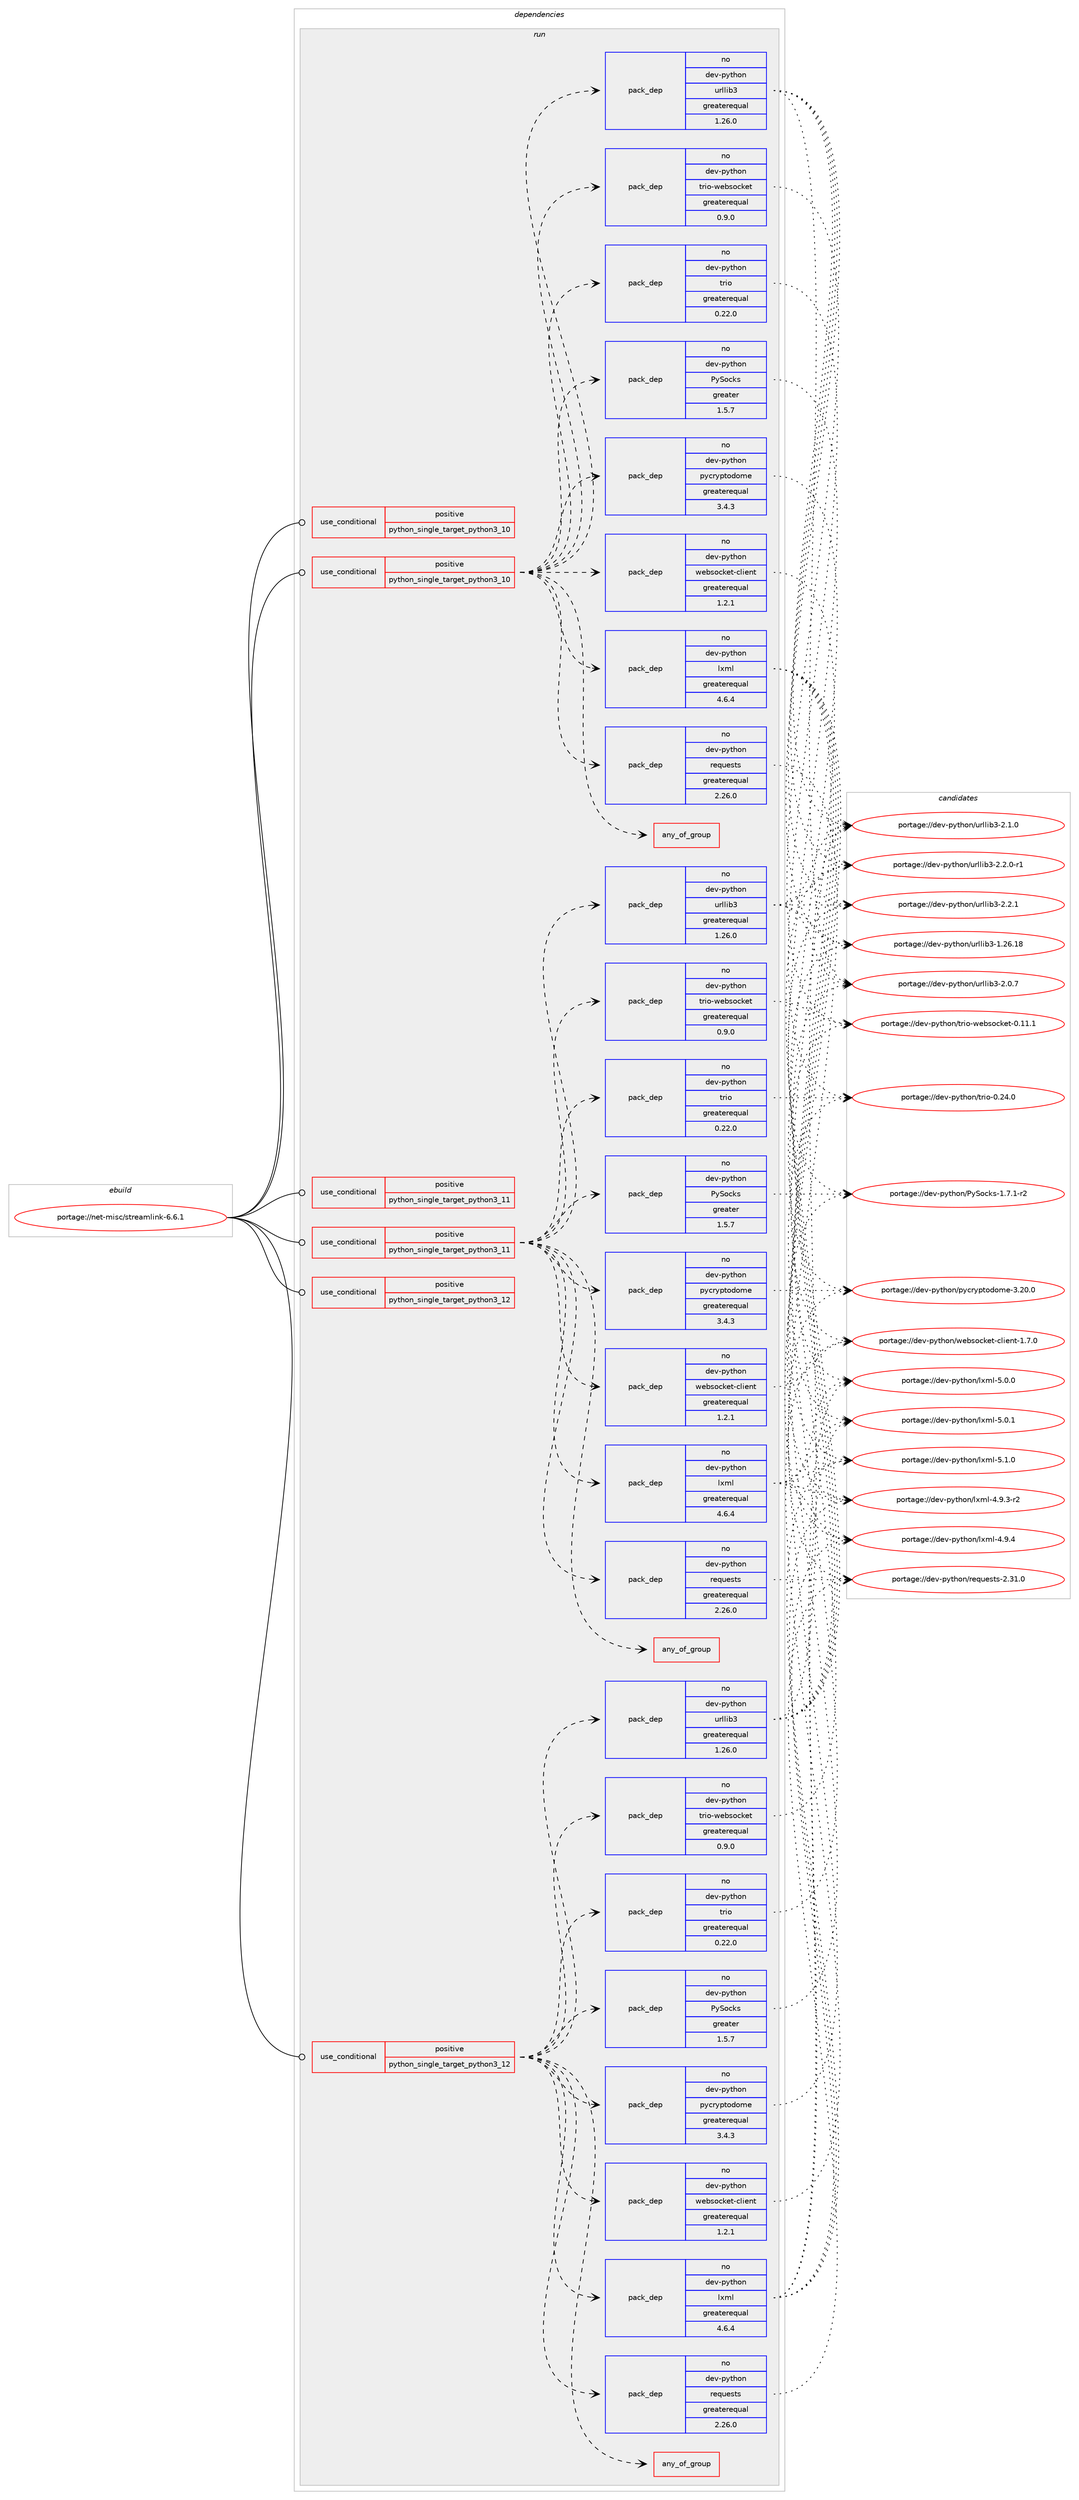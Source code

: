 digraph prolog {

# *************
# Graph options
# *************

newrank=true;
concentrate=true;
compound=true;
graph [rankdir=LR,fontname=Helvetica,fontsize=10,ranksep=1.5];#, ranksep=2.5, nodesep=0.2];
edge  [arrowhead=vee];
node  [fontname=Helvetica,fontsize=10];

# **********
# The ebuild
# **********

subgraph cluster_leftcol {
color=gray;
rank=same;
label=<<i>ebuild</i>>;
id [label="portage://net-misc/streamlink-6.6.1", color=red, width=4, href="../net-misc/streamlink-6.6.1.svg"];
}

# ****************
# The dependencies
# ****************

subgraph cluster_midcol {
color=gray;
label=<<i>dependencies</i>>;
subgraph cluster_compile {
fillcolor="#eeeeee";
style=filled;
label=<<i>compile</i>>;
}
subgraph cluster_compileandrun {
fillcolor="#eeeeee";
style=filled;
label=<<i>compile and run</i>>;
}
subgraph cluster_run {
fillcolor="#eeeeee";
style=filled;
label=<<i>run</i>>;
subgraph cond6068 {
dependency9087 [label=<<TABLE BORDER="0" CELLBORDER="1" CELLSPACING="0" CELLPADDING="4"><TR><TD ROWSPAN="3" CELLPADDING="10">use_conditional</TD></TR><TR><TD>positive</TD></TR><TR><TD>python_single_target_python3_10</TD></TR></TABLE>>, shape=none, color=red];
# *** BEGIN UNKNOWN DEPENDENCY TYPE (TODO) ***
# dependency9087 -> package_dependency(portage://net-misc/streamlink-6.6.1,run,no,dev-lang,python,none,[,,],[slot(3.10)],[use(enable(xml),positive),use(enable(threads),positive)])
# *** END UNKNOWN DEPENDENCY TYPE (TODO) ***

}
id:e -> dependency9087:w [weight=20,style="solid",arrowhead="odot"];
subgraph cond6069 {
dependency9088 [label=<<TABLE BORDER="0" CELLBORDER="1" CELLSPACING="0" CELLPADDING="4"><TR><TD ROWSPAN="3" CELLPADDING="10">use_conditional</TD></TR><TR><TD>positive</TD></TR><TR><TD>python_single_target_python3_10</TD></TR></TABLE>>, shape=none, color=red];
# *** BEGIN UNKNOWN DEPENDENCY TYPE (TODO) ***
# dependency9088 -> package_dependency(portage://net-misc/streamlink-6.6.1,run,no,dev-python,certifi,none,[,,],[],[use(enable(python_targets_python3_10),negative)])
# *** END UNKNOWN DEPENDENCY TYPE (TODO) ***

subgraph any85 {
dependency9089 [label=<<TABLE BORDER="0" CELLBORDER="1" CELLSPACING="0" CELLPADDING="4"><TR><TD CELLPADDING="10">any_of_group</TD></TR></TABLE>>, shape=none, color=red];# *** BEGIN UNKNOWN DEPENDENCY TYPE (TODO) ***
# dependency9089 -> package_dependency(portage://net-misc/streamlink-6.6.1,run,no,dev-python,chardet,none,[,,],[],[use(enable(python_targets_python3_10),negative)])
# *** END UNKNOWN DEPENDENCY TYPE (TODO) ***

# *** BEGIN UNKNOWN DEPENDENCY TYPE (TODO) ***
# dependency9089 -> package_dependency(portage://net-misc/streamlink-6.6.1,run,no,dev-python,charset-normalizer,none,[,,],[],[use(enable(python_targets_python3_10),negative)])
# *** END UNKNOWN DEPENDENCY TYPE (TODO) ***

}
dependency9088:e -> dependency9089:w [weight=20,style="dashed",arrowhead="vee"];
subgraph pack2935 {
dependency9090 [label=<<TABLE BORDER="0" CELLBORDER="1" CELLSPACING="0" CELLPADDING="4" WIDTH="220"><TR><TD ROWSPAN="6" CELLPADDING="30">pack_dep</TD></TR><TR><TD WIDTH="110">no</TD></TR><TR><TD>dev-python</TD></TR><TR><TD>requests</TD></TR><TR><TD>greaterequal</TD></TR><TR><TD>2.26.0</TD></TR></TABLE>>, shape=none, color=blue];
}
dependency9088:e -> dependency9090:w [weight=20,style="dashed",arrowhead="vee"];
# *** BEGIN UNKNOWN DEPENDENCY TYPE (TODO) ***
# dependency9088 -> package_dependency(portage://net-misc/streamlink-6.6.1,run,no,dev-python,isodate,none,[,,],[],[use(enable(python_targets_python3_10),negative)])
# *** END UNKNOWN DEPENDENCY TYPE (TODO) ***

subgraph pack2936 {
dependency9091 [label=<<TABLE BORDER="0" CELLBORDER="1" CELLSPACING="0" CELLPADDING="4" WIDTH="220"><TR><TD ROWSPAN="6" CELLPADDING="30">pack_dep</TD></TR><TR><TD WIDTH="110">no</TD></TR><TR><TD>dev-python</TD></TR><TR><TD>lxml</TD></TR><TR><TD>greaterequal</TD></TR><TR><TD>4.6.4</TD></TR></TABLE>>, shape=none, color=blue];
}
dependency9088:e -> dependency9091:w [weight=20,style="dashed",arrowhead="vee"];
subgraph pack2937 {
dependency9092 [label=<<TABLE BORDER="0" CELLBORDER="1" CELLSPACING="0" CELLPADDING="4" WIDTH="220"><TR><TD ROWSPAN="6" CELLPADDING="30">pack_dep</TD></TR><TR><TD WIDTH="110">no</TD></TR><TR><TD>dev-python</TD></TR><TR><TD>websocket-client</TD></TR><TR><TD>greaterequal</TD></TR><TR><TD>1.2.1</TD></TR></TABLE>>, shape=none, color=blue];
}
dependency9088:e -> dependency9092:w [weight=20,style="dashed",arrowhead="vee"];
# *** BEGIN UNKNOWN DEPENDENCY TYPE (TODO) ***
# dependency9088 -> package_dependency(portage://net-misc/streamlink-6.6.1,run,no,dev-python,pycountry,none,[,,],[],[use(enable(python_targets_python3_10),negative)])
# *** END UNKNOWN DEPENDENCY TYPE (TODO) ***

subgraph pack2938 {
dependency9093 [label=<<TABLE BORDER="0" CELLBORDER="1" CELLSPACING="0" CELLPADDING="4" WIDTH="220"><TR><TD ROWSPAN="6" CELLPADDING="30">pack_dep</TD></TR><TR><TD WIDTH="110">no</TD></TR><TR><TD>dev-python</TD></TR><TR><TD>pycryptodome</TD></TR><TR><TD>greaterequal</TD></TR><TR><TD>3.4.3</TD></TR></TABLE>>, shape=none, color=blue];
}
dependency9088:e -> dependency9093:w [weight=20,style="dashed",arrowhead="vee"];
subgraph pack2939 {
dependency9094 [label=<<TABLE BORDER="0" CELLBORDER="1" CELLSPACING="0" CELLPADDING="4" WIDTH="220"><TR><TD ROWSPAN="6" CELLPADDING="30">pack_dep</TD></TR><TR><TD WIDTH="110">no</TD></TR><TR><TD>dev-python</TD></TR><TR><TD>PySocks</TD></TR><TR><TD>greater</TD></TR><TR><TD>1.5.7</TD></TR></TABLE>>, shape=none, color=blue];
}
dependency9088:e -> dependency9094:w [weight=20,style="dashed",arrowhead="vee"];
subgraph pack2940 {
dependency9095 [label=<<TABLE BORDER="0" CELLBORDER="1" CELLSPACING="0" CELLPADDING="4" WIDTH="220"><TR><TD ROWSPAN="6" CELLPADDING="30">pack_dep</TD></TR><TR><TD WIDTH="110">no</TD></TR><TR><TD>dev-python</TD></TR><TR><TD>trio</TD></TR><TR><TD>greaterequal</TD></TR><TR><TD>0.22.0</TD></TR></TABLE>>, shape=none, color=blue];
}
dependency9088:e -> dependency9095:w [weight=20,style="dashed",arrowhead="vee"];
subgraph pack2941 {
dependency9096 [label=<<TABLE BORDER="0" CELLBORDER="1" CELLSPACING="0" CELLPADDING="4" WIDTH="220"><TR><TD ROWSPAN="6" CELLPADDING="30">pack_dep</TD></TR><TR><TD WIDTH="110">no</TD></TR><TR><TD>dev-python</TD></TR><TR><TD>trio-websocket</TD></TR><TR><TD>greaterequal</TD></TR><TR><TD>0.9.0</TD></TR></TABLE>>, shape=none, color=blue];
}
dependency9088:e -> dependency9096:w [weight=20,style="dashed",arrowhead="vee"];
subgraph pack2942 {
dependency9097 [label=<<TABLE BORDER="0" CELLBORDER="1" CELLSPACING="0" CELLPADDING="4" WIDTH="220"><TR><TD ROWSPAN="6" CELLPADDING="30">pack_dep</TD></TR><TR><TD WIDTH="110">no</TD></TR><TR><TD>dev-python</TD></TR><TR><TD>urllib3</TD></TR><TR><TD>greaterequal</TD></TR><TR><TD>1.26.0</TD></TR></TABLE>>, shape=none, color=blue];
}
dependency9088:e -> dependency9097:w [weight=20,style="dashed",arrowhead="vee"];
}
id:e -> dependency9088:w [weight=20,style="solid",arrowhead="odot"];
subgraph cond6070 {
dependency9098 [label=<<TABLE BORDER="0" CELLBORDER="1" CELLSPACING="0" CELLPADDING="4"><TR><TD ROWSPAN="3" CELLPADDING="10">use_conditional</TD></TR><TR><TD>positive</TD></TR><TR><TD>python_single_target_python3_11</TD></TR></TABLE>>, shape=none, color=red];
# *** BEGIN UNKNOWN DEPENDENCY TYPE (TODO) ***
# dependency9098 -> package_dependency(portage://net-misc/streamlink-6.6.1,run,no,dev-lang,python,none,[,,],[slot(3.11)],[use(enable(xml),positive),use(enable(threads),positive)])
# *** END UNKNOWN DEPENDENCY TYPE (TODO) ***

}
id:e -> dependency9098:w [weight=20,style="solid",arrowhead="odot"];
subgraph cond6071 {
dependency9099 [label=<<TABLE BORDER="0" CELLBORDER="1" CELLSPACING="0" CELLPADDING="4"><TR><TD ROWSPAN="3" CELLPADDING="10">use_conditional</TD></TR><TR><TD>positive</TD></TR><TR><TD>python_single_target_python3_11</TD></TR></TABLE>>, shape=none, color=red];
# *** BEGIN UNKNOWN DEPENDENCY TYPE (TODO) ***
# dependency9099 -> package_dependency(portage://net-misc/streamlink-6.6.1,run,no,dev-python,certifi,none,[,,],[],[use(enable(python_targets_python3_11),negative)])
# *** END UNKNOWN DEPENDENCY TYPE (TODO) ***

subgraph any86 {
dependency9100 [label=<<TABLE BORDER="0" CELLBORDER="1" CELLSPACING="0" CELLPADDING="4"><TR><TD CELLPADDING="10">any_of_group</TD></TR></TABLE>>, shape=none, color=red];# *** BEGIN UNKNOWN DEPENDENCY TYPE (TODO) ***
# dependency9100 -> package_dependency(portage://net-misc/streamlink-6.6.1,run,no,dev-python,chardet,none,[,,],[],[use(enable(python_targets_python3_11),negative)])
# *** END UNKNOWN DEPENDENCY TYPE (TODO) ***

# *** BEGIN UNKNOWN DEPENDENCY TYPE (TODO) ***
# dependency9100 -> package_dependency(portage://net-misc/streamlink-6.6.1,run,no,dev-python,charset-normalizer,none,[,,],[],[use(enable(python_targets_python3_11),negative)])
# *** END UNKNOWN DEPENDENCY TYPE (TODO) ***

}
dependency9099:e -> dependency9100:w [weight=20,style="dashed",arrowhead="vee"];
subgraph pack2943 {
dependency9101 [label=<<TABLE BORDER="0" CELLBORDER="1" CELLSPACING="0" CELLPADDING="4" WIDTH="220"><TR><TD ROWSPAN="6" CELLPADDING="30">pack_dep</TD></TR><TR><TD WIDTH="110">no</TD></TR><TR><TD>dev-python</TD></TR><TR><TD>requests</TD></TR><TR><TD>greaterequal</TD></TR><TR><TD>2.26.0</TD></TR></TABLE>>, shape=none, color=blue];
}
dependency9099:e -> dependency9101:w [weight=20,style="dashed",arrowhead="vee"];
# *** BEGIN UNKNOWN DEPENDENCY TYPE (TODO) ***
# dependency9099 -> package_dependency(portage://net-misc/streamlink-6.6.1,run,no,dev-python,isodate,none,[,,],[],[use(enable(python_targets_python3_11),negative)])
# *** END UNKNOWN DEPENDENCY TYPE (TODO) ***

subgraph pack2944 {
dependency9102 [label=<<TABLE BORDER="0" CELLBORDER="1" CELLSPACING="0" CELLPADDING="4" WIDTH="220"><TR><TD ROWSPAN="6" CELLPADDING="30">pack_dep</TD></TR><TR><TD WIDTH="110">no</TD></TR><TR><TD>dev-python</TD></TR><TR><TD>lxml</TD></TR><TR><TD>greaterequal</TD></TR><TR><TD>4.6.4</TD></TR></TABLE>>, shape=none, color=blue];
}
dependency9099:e -> dependency9102:w [weight=20,style="dashed",arrowhead="vee"];
subgraph pack2945 {
dependency9103 [label=<<TABLE BORDER="0" CELLBORDER="1" CELLSPACING="0" CELLPADDING="4" WIDTH="220"><TR><TD ROWSPAN="6" CELLPADDING="30">pack_dep</TD></TR><TR><TD WIDTH="110">no</TD></TR><TR><TD>dev-python</TD></TR><TR><TD>websocket-client</TD></TR><TR><TD>greaterequal</TD></TR><TR><TD>1.2.1</TD></TR></TABLE>>, shape=none, color=blue];
}
dependency9099:e -> dependency9103:w [weight=20,style="dashed",arrowhead="vee"];
# *** BEGIN UNKNOWN DEPENDENCY TYPE (TODO) ***
# dependency9099 -> package_dependency(portage://net-misc/streamlink-6.6.1,run,no,dev-python,pycountry,none,[,,],[],[use(enable(python_targets_python3_11),negative)])
# *** END UNKNOWN DEPENDENCY TYPE (TODO) ***

subgraph pack2946 {
dependency9104 [label=<<TABLE BORDER="0" CELLBORDER="1" CELLSPACING="0" CELLPADDING="4" WIDTH="220"><TR><TD ROWSPAN="6" CELLPADDING="30">pack_dep</TD></TR><TR><TD WIDTH="110">no</TD></TR><TR><TD>dev-python</TD></TR><TR><TD>pycryptodome</TD></TR><TR><TD>greaterequal</TD></TR><TR><TD>3.4.3</TD></TR></TABLE>>, shape=none, color=blue];
}
dependency9099:e -> dependency9104:w [weight=20,style="dashed",arrowhead="vee"];
subgraph pack2947 {
dependency9105 [label=<<TABLE BORDER="0" CELLBORDER="1" CELLSPACING="0" CELLPADDING="4" WIDTH="220"><TR><TD ROWSPAN="6" CELLPADDING="30">pack_dep</TD></TR><TR><TD WIDTH="110">no</TD></TR><TR><TD>dev-python</TD></TR><TR><TD>PySocks</TD></TR><TR><TD>greater</TD></TR><TR><TD>1.5.7</TD></TR></TABLE>>, shape=none, color=blue];
}
dependency9099:e -> dependency9105:w [weight=20,style="dashed",arrowhead="vee"];
subgraph pack2948 {
dependency9106 [label=<<TABLE BORDER="0" CELLBORDER="1" CELLSPACING="0" CELLPADDING="4" WIDTH="220"><TR><TD ROWSPAN="6" CELLPADDING="30">pack_dep</TD></TR><TR><TD WIDTH="110">no</TD></TR><TR><TD>dev-python</TD></TR><TR><TD>trio</TD></TR><TR><TD>greaterequal</TD></TR><TR><TD>0.22.0</TD></TR></TABLE>>, shape=none, color=blue];
}
dependency9099:e -> dependency9106:w [weight=20,style="dashed",arrowhead="vee"];
subgraph pack2949 {
dependency9107 [label=<<TABLE BORDER="0" CELLBORDER="1" CELLSPACING="0" CELLPADDING="4" WIDTH="220"><TR><TD ROWSPAN="6" CELLPADDING="30">pack_dep</TD></TR><TR><TD WIDTH="110">no</TD></TR><TR><TD>dev-python</TD></TR><TR><TD>trio-websocket</TD></TR><TR><TD>greaterequal</TD></TR><TR><TD>0.9.0</TD></TR></TABLE>>, shape=none, color=blue];
}
dependency9099:e -> dependency9107:w [weight=20,style="dashed",arrowhead="vee"];
subgraph pack2950 {
dependency9108 [label=<<TABLE BORDER="0" CELLBORDER="1" CELLSPACING="0" CELLPADDING="4" WIDTH="220"><TR><TD ROWSPAN="6" CELLPADDING="30">pack_dep</TD></TR><TR><TD WIDTH="110">no</TD></TR><TR><TD>dev-python</TD></TR><TR><TD>urllib3</TD></TR><TR><TD>greaterequal</TD></TR><TR><TD>1.26.0</TD></TR></TABLE>>, shape=none, color=blue];
}
dependency9099:e -> dependency9108:w [weight=20,style="dashed",arrowhead="vee"];
}
id:e -> dependency9099:w [weight=20,style="solid",arrowhead="odot"];
subgraph cond6072 {
dependency9109 [label=<<TABLE BORDER="0" CELLBORDER="1" CELLSPACING="0" CELLPADDING="4"><TR><TD ROWSPAN="3" CELLPADDING="10">use_conditional</TD></TR><TR><TD>positive</TD></TR><TR><TD>python_single_target_python3_12</TD></TR></TABLE>>, shape=none, color=red];
# *** BEGIN UNKNOWN DEPENDENCY TYPE (TODO) ***
# dependency9109 -> package_dependency(portage://net-misc/streamlink-6.6.1,run,no,dev-lang,python,none,[,,],[slot(3.12)],[use(enable(xml),positive),use(enable(threads),positive)])
# *** END UNKNOWN DEPENDENCY TYPE (TODO) ***

}
id:e -> dependency9109:w [weight=20,style="solid",arrowhead="odot"];
subgraph cond6073 {
dependency9110 [label=<<TABLE BORDER="0" CELLBORDER="1" CELLSPACING="0" CELLPADDING="4"><TR><TD ROWSPAN="3" CELLPADDING="10">use_conditional</TD></TR><TR><TD>positive</TD></TR><TR><TD>python_single_target_python3_12</TD></TR></TABLE>>, shape=none, color=red];
# *** BEGIN UNKNOWN DEPENDENCY TYPE (TODO) ***
# dependency9110 -> package_dependency(portage://net-misc/streamlink-6.6.1,run,no,dev-python,certifi,none,[,,],[],[use(enable(python_targets_python3_12),negative)])
# *** END UNKNOWN DEPENDENCY TYPE (TODO) ***

subgraph any87 {
dependency9111 [label=<<TABLE BORDER="0" CELLBORDER="1" CELLSPACING="0" CELLPADDING="4"><TR><TD CELLPADDING="10">any_of_group</TD></TR></TABLE>>, shape=none, color=red];# *** BEGIN UNKNOWN DEPENDENCY TYPE (TODO) ***
# dependency9111 -> package_dependency(portage://net-misc/streamlink-6.6.1,run,no,dev-python,chardet,none,[,,],[],[use(enable(python_targets_python3_12),negative)])
# *** END UNKNOWN DEPENDENCY TYPE (TODO) ***

# *** BEGIN UNKNOWN DEPENDENCY TYPE (TODO) ***
# dependency9111 -> package_dependency(portage://net-misc/streamlink-6.6.1,run,no,dev-python,charset-normalizer,none,[,,],[],[use(enable(python_targets_python3_12),negative)])
# *** END UNKNOWN DEPENDENCY TYPE (TODO) ***

}
dependency9110:e -> dependency9111:w [weight=20,style="dashed",arrowhead="vee"];
subgraph pack2951 {
dependency9112 [label=<<TABLE BORDER="0" CELLBORDER="1" CELLSPACING="0" CELLPADDING="4" WIDTH="220"><TR><TD ROWSPAN="6" CELLPADDING="30">pack_dep</TD></TR><TR><TD WIDTH="110">no</TD></TR><TR><TD>dev-python</TD></TR><TR><TD>requests</TD></TR><TR><TD>greaterequal</TD></TR><TR><TD>2.26.0</TD></TR></TABLE>>, shape=none, color=blue];
}
dependency9110:e -> dependency9112:w [weight=20,style="dashed",arrowhead="vee"];
# *** BEGIN UNKNOWN DEPENDENCY TYPE (TODO) ***
# dependency9110 -> package_dependency(portage://net-misc/streamlink-6.6.1,run,no,dev-python,isodate,none,[,,],[],[use(enable(python_targets_python3_12),negative)])
# *** END UNKNOWN DEPENDENCY TYPE (TODO) ***

subgraph pack2952 {
dependency9113 [label=<<TABLE BORDER="0" CELLBORDER="1" CELLSPACING="0" CELLPADDING="4" WIDTH="220"><TR><TD ROWSPAN="6" CELLPADDING="30">pack_dep</TD></TR><TR><TD WIDTH="110">no</TD></TR><TR><TD>dev-python</TD></TR><TR><TD>lxml</TD></TR><TR><TD>greaterequal</TD></TR><TR><TD>4.6.4</TD></TR></TABLE>>, shape=none, color=blue];
}
dependency9110:e -> dependency9113:w [weight=20,style="dashed",arrowhead="vee"];
subgraph pack2953 {
dependency9114 [label=<<TABLE BORDER="0" CELLBORDER="1" CELLSPACING="0" CELLPADDING="4" WIDTH="220"><TR><TD ROWSPAN="6" CELLPADDING="30">pack_dep</TD></TR><TR><TD WIDTH="110">no</TD></TR><TR><TD>dev-python</TD></TR><TR><TD>websocket-client</TD></TR><TR><TD>greaterequal</TD></TR><TR><TD>1.2.1</TD></TR></TABLE>>, shape=none, color=blue];
}
dependency9110:e -> dependency9114:w [weight=20,style="dashed",arrowhead="vee"];
# *** BEGIN UNKNOWN DEPENDENCY TYPE (TODO) ***
# dependency9110 -> package_dependency(portage://net-misc/streamlink-6.6.1,run,no,dev-python,pycountry,none,[,,],[],[use(enable(python_targets_python3_12),negative)])
# *** END UNKNOWN DEPENDENCY TYPE (TODO) ***

subgraph pack2954 {
dependency9115 [label=<<TABLE BORDER="0" CELLBORDER="1" CELLSPACING="0" CELLPADDING="4" WIDTH="220"><TR><TD ROWSPAN="6" CELLPADDING="30">pack_dep</TD></TR><TR><TD WIDTH="110">no</TD></TR><TR><TD>dev-python</TD></TR><TR><TD>pycryptodome</TD></TR><TR><TD>greaterequal</TD></TR><TR><TD>3.4.3</TD></TR></TABLE>>, shape=none, color=blue];
}
dependency9110:e -> dependency9115:w [weight=20,style="dashed",arrowhead="vee"];
subgraph pack2955 {
dependency9116 [label=<<TABLE BORDER="0" CELLBORDER="1" CELLSPACING="0" CELLPADDING="4" WIDTH="220"><TR><TD ROWSPAN="6" CELLPADDING="30">pack_dep</TD></TR><TR><TD WIDTH="110">no</TD></TR><TR><TD>dev-python</TD></TR><TR><TD>PySocks</TD></TR><TR><TD>greater</TD></TR><TR><TD>1.5.7</TD></TR></TABLE>>, shape=none, color=blue];
}
dependency9110:e -> dependency9116:w [weight=20,style="dashed",arrowhead="vee"];
subgraph pack2956 {
dependency9117 [label=<<TABLE BORDER="0" CELLBORDER="1" CELLSPACING="0" CELLPADDING="4" WIDTH="220"><TR><TD ROWSPAN="6" CELLPADDING="30">pack_dep</TD></TR><TR><TD WIDTH="110">no</TD></TR><TR><TD>dev-python</TD></TR><TR><TD>trio</TD></TR><TR><TD>greaterequal</TD></TR><TR><TD>0.22.0</TD></TR></TABLE>>, shape=none, color=blue];
}
dependency9110:e -> dependency9117:w [weight=20,style="dashed",arrowhead="vee"];
subgraph pack2957 {
dependency9118 [label=<<TABLE BORDER="0" CELLBORDER="1" CELLSPACING="0" CELLPADDING="4" WIDTH="220"><TR><TD ROWSPAN="6" CELLPADDING="30">pack_dep</TD></TR><TR><TD WIDTH="110">no</TD></TR><TR><TD>dev-python</TD></TR><TR><TD>trio-websocket</TD></TR><TR><TD>greaterequal</TD></TR><TR><TD>0.9.0</TD></TR></TABLE>>, shape=none, color=blue];
}
dependency9110:e -> dependency9118:w [weight=20,style="dashed",arrowhead="vee"];
subgraph pack2958 {
dependency9119 [label=<<TABLE BORDER="0" CELLBORDER="1" CELLSPACING="0" CELLPADDING="4" WIDTH="220"><TR><TD ROWSPAN="6" CELLPADDING="30">pack_dep</TD></TR><TR><TD WIDTH="110">no</TD></TR><TR><TD>dev-python</TD></TR><TR><TD>urllib3</TD></TR><TR><TD>greaterequal</TD></TR><TR><TD>1.26.0</TD></TR></TABLE>>, shape=none, color=blue];
}
dependency9110:e -> dependency9119:w [weight=20,style="dashed",arrowhead="vee"];
}
id:e -> dependency9110:w [weight=20,style="solid",arrowhead="odot"];
# *** BEGIN UNKNOWN DEPENDENCY TYPE (TODO) ***
# id -> package_dependency(portage://net-misc/streamlink-6.6.1,run,no,media-video,ffmpeg,none,[,,],[],[])
# *** END UNKNOWN DEPENDENCY TYPE (TODO) ***

}
}

# **************
# The candidates
# **************

subgraph cluster_choices {
rank=same;
color=gray;
label=<<i>candidates</i>>;

subgraph choice2935 {
color=black;
nodesep=1;
choice100101118451121211161041111104711410111311710111511611545504651494648 [label="portage://dev-python/requests-2.31.0", color=red, width=4,href="../dev-python/requests-2.31.0.svg"];
dependency9090:e -> choice100101118451121211161041111104711410111311710111511611545504651494648:w [style=dotted,weight="100"];
}
subgraph choice2936 {
color=black;
nodesep=1;
choice10010111845112121116104111110471081201091084552465746514511450 [label="portage://dev-python/lxml-4.9.3-r2", color=red, width=4,href="../dev-python/lxml-4.9.3-r2.svg"];
choice1001011184511212111610411111047108120109108455246574652 [label="portage://dev-python/lxml-4.9.4", color=red, width=4,href="../dev-python/lxml-4.9.4.svg"];
choice1001011184511212111610411111047108120109108455346484648 [label="portage://dev-python/lxml-5.0.0", color=red, width=4,href="../dev-python/lxml-5.0.0.svg"];
choice1001011184511212111610411111047108120109108455346484649 [label="portage://dev-python/lxml-5.0.1", color=red, width=4,href="../dev-python/lxml-5.0.1.svg"];
choice1001011184511212111610411111047108120109108455346494648 [label="portage://dev-python/lxml-5.1.0", color=red, width=4,href="../dev-python/lxml-5.1.0.svg"];
dependency9091:e -> choice10010111845112121116104111110471081201091084552465746514511450:w [style=dotted,weight="100"];
dependency9091:e -> choice1001011184511212111610411111047108120109108455246574652:w [style=dotted,weight="100"];
dependency9091:e -> choice1001011184511212111610411111047108120109108455346484648:w [style=dotted,weight="100"];
dependency9091:e -> choice1001011184511212111610411111047108120109108455346484649:w [style=dotted,weight="100"];
dependency9091:e -> choice1001011184511212111610411111047108120109108455346494648:w [style=dotted,weight="100"];
}
subgraph choice2937 {
color=black;
nodesep=1;
choice100101118451121211161041111104711910198115111991071011164599108105101110116454946554648 [label="portage://dev-python/websocket-client-1.7.0", color=red, width=4,href="../dev-python/websocket-client-1.7.0.svg"];
dependency9092:e -> choice100101118451121211161041111104711910198115111991071011164599108105101110116454946554648:w [style=dotted,weight="100"];
}
subgraph choice2938 {
color=black;
nodesep=1;
choice10010111845112121116104111110471121219911412111211611110011110910145514650484648 [label="portage://dev-python/pycryptodome-3.20.0", color=red, width=4,href="../dev-python/pycryptodome-3.20.0.svg"];
dependency9093:e -> choice10010111845112121116104111110471121219911412111211611110011110910145514650484648:w [style=dotted,weight="100"];
}
subgraph choice2939 {
color=black;
nodesep=1;
choice10010111845112121116104111110478012183111991071154549465546494511450 [label="portage://dev-python/PySocks-1.7.1-r2", color=red, width=4,href="../dev-python/PySocks-1.7.1-r2.svg"];
dependency9094:e -> choice10010111845112121116104111110478012183111991071154549465546494511450:w [style=dotted,weight="100"];
}
subgraph choice2940 {
color=black;
nodesep=1;
choice100101118451121211161041111104711611410511145484650524648 [label="portage://dev-python/trio-0.24.0", color=red, width=4,href="../dev-python/trio-0.24.0.svg"];
dependency9095:e -> choice100101118451121211161041111104711611410511145484650524648:w [style=dotted,weight="100"];
}
subgraph choice2941 {
color=black;
nodesep=1;
choice100101118451121211161041111104711611410511145119101981151119910710111645484649494649 [label="portage://dev-python/trio-websocket-0.11.1", color=red, width=4,href="../dev-python/trio-websocket-0.11.1.svg"];
dependency9096:e -> choice100101118451121211161041111104711611410511145119101981151119910710111645484649494649:w [style=dotted,weight="100"];
}
subgraph choice2942 {
color=black;
nodesep=1;
choice100101118451121211161041111104711711410810810598514549465054464956 [label="portage://dev-python/urllib3-1.26.18", color=red, width=4,href="../dev-python/urllib3-1.26.18.svg"];
choice10010111845112121116104111110471171141081081059851455046484655 [label="portage://dev-python/urllib3-2.0.7", color=red, width=4,href="../dev-python/urllib3-2.0.7.svg"];
choice10010111845112121116104111110471171141081081059851455046494648 [label="portage://dev-python/urllib3-2.1.0", color=red, width=4,href="../dev-python/urllib3-2.1.0.svg"];
choice100101118451121211161041111104711711410810810598514550465046484511449 [label="portage://dev-python/urllib3-2.2.0-r1", color=red, width=4,href="../dev-python/urllib3-2.2.0-r1.svg"];
choice10010111845112121116104111110471171141081081059851455046504649 [label="portage://dev-python/urllib3-2.2.1", color=red, width=4,href="../dev-python/urllib3-2.2.1.svg"];
dependency9097:e -> choice100101118451121211161041111104711711410810810598514549465054464956:w [style=dotted,weight="100"];
dependency9097:e -> choice10010111845112121116104111110471171141081081059851455046484655:w [style=dotted,weight="100"];
dependency9097:e -> choice10010111845112121116104111110471171141081081059851455046494648:w [style=dotted,weight="100"];
dependency9097:e -> choice100101118451121211161041111104711711410810810598514550465046484511449:w [style=dotted,weight="100"];
dependency9097:e -> choice10010111845112121116104111110471171141081081059851455046504649:w [style=dotted,weight="100"];
}
subgraph choice2943 {
color=black;
nodesep=1;
choice100101118451121211161041111104711410111311710111511611545504651494648 [label="portage://dev-python/requests-2.31.0", color=red, width=4,href="../dev-python/requests-2.31.0.svg"];
dependency9101:e -> choice100101118451121211161041111104711410111311710111511611545504651494648:w [style=dotted,weight="100"];
}
subgraph choice2944 {
color=black;
nodesep=1;
choice10010111845112121116104111110471081201091084552465746514511450 [label="portage://dev-python/lxml-4.9.3-r2", color=red, width=4,href="../dev-python/lxml-4.9.3-r2.svg"];
choice1001011184511212111610411111047108120109108455246574652 [label="portage://dev-python/lxml-4.9.4", color=red, width=4,href="../dev-python/lxml-4.9.4.svg"];
choice1001011184511212111610411111047108120109108455346484648 [label="portage://dev-python/lxml-5.0.0", color=red, width=4,href="../dev-python/lxml-5.0.0.svg"];
choice1001011184511212111610411111047108120109108455346484649 [label="portage://dev-python/lxml-5.0.1", color=red, width=4,href="../dev-python/lxml-5.0.1.svg"];
choice1001011184511212111610411111047108120109108455346494648 [label="portage://dev-python/lxml-5.1.0", color=red, width=4,href="../dev-python/lxml-5.1.0.svg"];
dependency9102:e -> choice10010111845112121116104111110471081201091084552465746514511450:w [style=dotted,weight="100"];
dependency9102:e -> choice1001011184511212111610411111047108120109108455246574652:w [style=dotted,weight="100"];
dependency9102:e -> choice1001011184511212111610411111047108120109108455346484648:w [style=dotted,weight="100"];
dependency9102:e -> choice1001011184511212111610411111047108120109108455346484649:w [style=dotted,weight="100"];
dependency9102:e -> choice1001011184511212111610411111047108120109108455346494648:w [style=dotted,weight="100"];
}
subgraph choice2945 {
color=black;
nodesep=1;
choice100101118451121211161041111104711910198115111991071011164599108105101110116454946554648 [label="portage://dev-python/websocket-client-1.7.0", color=red, width=4,href="../dev-python/websocket-client-1.7.0.svg"];
dependency9103:e -> choice100101118451121211161041111104711910198115111991071011164599108105101110116454946554648:w [style=dotted,weight="100"];
}
subgraph choice2946 {
color=black;
nodesep=1;
choice10010111845112121116104111110471121219911412111211611110011110910145514650484648 [label="portage://dev-python/pycryptodome-3.20.0", color=red, width=4,href="../dev-python/pycryptodome-3.20.0.svg"];
dependency9104:e -> choice10010111845112121116104111110471121219911412111211611110011110910145514650484648:w [style=dotted,weight="100"];
}
subgraph choice2947 {
color=black;
nodesep=1;
choice10010111845112121116104111110478012183111991071154549465546494511450 [label="portage://dev-python/PySocks-1.7.1-r2", color=red, width=4,href="../dev-python/PySocks-1.7.1-r2.svg"];
dependency9105:e -> choice10010111845112121116104111110478012183111991071154549465546494511450:w [style=dotted,weight="100"];
}
subgraph choice2948 {
color=black;
nodesep=1;
choice100101118451121211161041111104711611410511145484650524648 [label="portage://dev-python/trio-0.24.0", color=red, width=4,href="../dev-python/trio-0.24.0.svg"];
dependency9106:e -> choice100101118451121211161041111104711611410511145484650524648:w [style=dotted,weight="100"];
}
subgraph choice2949 {
color=black;
nodesep=1;
choice100101118451121211161041111104711611410511145119101981151119910710111645484649494649 [label="portage://dev-python/trio-websocket-0.11.1", color=red, width=4,href="../dev-python/trio-websocket-0.11.1.svg"];
dependency9107:e -> choice100101118451121211161041111104711611410511145119101981151119910710111645484649494649:w [style=dotted,weight="100"];
}
subgraph choice2950 {
color=black;
nodesep=1;
choice100101118451121211161041111104711711410810810598514549465054464956 [label="portage://dev-python/urllib3-1.26.18", color=red, width=4,href="../dev-python/urllib3-1.26.18.svg"];
choice10010111845112121116104111110471171141081081059851455046484655 [label="portage://dev-python/urllib3-2.0.7", color=red, width=4,href="../dev-python/urllib3-2.0.7.svg"];
choice10010111845112121116104111110471171141081081059851455046494648 [label="portage://dev-python/urllib3-2.1.0", color=red, width=4,href="../dev-python/urllib3-2.1.0.svg"];
choice100101118451121211161041111104711711410810810598514550465046484511449 [label="portage://dev-python/urllib3-2.2.0-r1", color=red, width=4,href="../dev-python/urllib3-2.2.0-r1.svg"];
choice10010111845112121116104111110471171141081081059851455046504649 [label="portage://dev-python/urllib3-2.2.1", color=red, width=4,href="../dev-python/urllib3-2.2.1.svg"];
dependency9108:e -> choice100101118451121211161041111104711711410810810598514549465054464956:w [style=dotted,weight="100"];
dependency9108:e -> choice10010111845112121116104111110471171141081081059851455046484655:w [style=dotted,weight="100"];
dependency9108:e -> choice10010111845112121116104111110471171141081081059851455046494648:w [style=dotted,weight="100"];
dependency9108:e -> choice100101118451121211161041111104711711410810810598514550465046484511449:w [style=dotted,weight="100"];
dependency9108:e -> choice10010111845112121116104111110471171141081081059851455046504649:w [style=dotted,weight="100"];
}
subgraph choice2951 {
color=black;
nodesep=1;
choice100101118451121211161041111104711410111311710111511611545504651494648 [label="portage://dev-python/requests-2.31.0", color=red, width=4,href="../dev-python/requests-2.31.0.svg"];
dependency9112:e -> choice100101118451121211161041111104711410111311710111511611545504651494648:w [style=dotted,weight="100"];
}
subgraph choice2952 {
color=black;
nodesep=1;
choice10010111845112121116104111110471081201091084552465746514511450 [label="portage://dev-python/lxml-4.9.3-r2", color=red, width=4,href="../dev-python/lxml-4.9.3-r2.svg"];
choice1001011184511212111610411111047108120109108455246574652 [label="portage://dev-python/lxml-4.9.4", color=red, width=4,href="../dev-python/lxml-4.9.4.svg"];
choice1001011184511212111610411111047108120109108455346484648 [label="portage://dev-python/lxml-5.0.0", color=red, width=4,href="../dev-python/lxml-5.0.0.svg"];
choice1001011184511212111610411111047108120109108455346484649 [label="portage://dev-python/lxml-5.0.1", color=red, width=4,href="../dev-python/lxml-5.0.1.svg"];
choice1001011184511212111610411111047108120109108455346494648 [label="portage://dev-python/lxml-5.1.0", color=red, width=4,href="../dev-python/lxml-5.1.0.svg"];
dependency9113:e -> choice10010111845112121116104111110471081201091084552465746514511450:w [style=dotted,weight="100"];
dependency9113:e -> choice1001011184511212111610411111047108120109108455246574652:w [style=dotted,weight="100"];
dependency9113:e -> choice1001011184511212111610411111047108120109108455346484648:w [style=dotted,weight="100"];
dependency9113:e -> choice1001011184511212111610411111047108120109108455346484649:w [style=dotted,weight="100"];
dependency9113:e -> choice1001011184511212111610411111047108120109108455346494648:w [style=dotted,weight="100"];
}
subgraph choice2953 {
color=black;
nodesep=1;
choice100101118451121211161041111104711910198115111991071011164599108105101110116454946554648 [label="portage://dev-python/websocket-client-1.7.0", color=red, width=4,href="../dev-python/websocket-client-1.7.0.svg"];
dependency9114:e -> choice100101118451121211161041111104711910198115111991071011164599108105101110116454946554648:w [style=dotted,weight="100"];
}
subgraph choice2954 {
color=black;
nodesep=1;
choice10010111845112121116104111110471121219911412111211611110011110910145514650484648 [label="portage://dev-python/pycryptodome-3.20.0", color=red, width=4,href="../dev-python/pycryptodome-3.20.0.svg"];
dependency9115:e -> choice10010111845112121116104111110471121219911412111211611110011110910145514650484648:w [style=dotted,weight="100"];
}
subgraph choice2955 {
color=black;
nodesep=1;
choice10010111845112121116104111110478012183111991071154549465546494511450 [label="portage://dev-python/PySocks-1.7.1-r2", color=red, width=4,href="../dev-python/PySocks-1.7.1-r2.svg"];
dependency9116:e -> choice10010111845112121116104111110478012183111991071154549465546494511450:w [style=dotted,weight="100"];
}
subgraph choice2956 {
color=black;
nodesep=1;
choice100101118451121211161041111104711611410511145484650524648 [label="portage://dev-python/trio-0.24.0", color=red, width=4,href="../dev-python/trio-0.24.0.svg"];
dependency9117:e -> choice100101118451121211161041111104711611410511145484650524648:w [style=dotted,weight="100"];
}
subgraph choice2957 {
color=black;
nodesep=1;
choice100101118451121211161041111104711611410511145119101981151119910710111645484649494649 [label="portage://dev-python/trio-websocket-0.11.1", color=red, width=4,href="../dev-python/trio-websocket-0.11.1.svg"];
dependency9118:e -> choice100101118451121211161041111104711611410511145119101981151119910710111645484649494649:w [style=dotted,weight="100"];
}
subgraph choice2958 {
color=black;
nodesep=1;
choice100101118451121211161041111104711711410810810598514549465054464956 [label="portage://dev-python/urllib3-1.26.18", color=red, width=4,href="../dev-python/urllib3-1.26.18.svg"];
choice10010111845112121116104111110471171141081081059851455046484655 [label="portage://dev-python/urllib3-2.0.7", color=red, width=4,href="../dev-python/urllib3-2.0.7.svg"];
choice10010111845112121116104111110471171141081081059851455046494648 [label="portage://dev-python/urllib3-2.1.0", color=red, width=4,href="../dev-python/urllib3-2.1.0.svg"];
choice100101118451121211161041111104711711410810810598514550465046484511449 [label="portage://dev-python/urllib3-2.2.0-r1", color=red, width=4,href="../dev-python/urllib3-2.2.0-r1.svg"];
choice10010111845112121116104111110471171141081081059851455046504649 [label="portage://dev-python/urllib3-2.2.1", color=red, width=4,href="../dev-python/urllib3-2.2.1.svg"];
dependency9119:e -> choice100101118451121211161041111104711711410810810598514549465054464956:w [style=dotted,weight="100"];
dependency9119:e -> choice10010111845112121116104111110471171141081081059851455046484655:w [style=dotted,weight="100"];
dependency9119:e -> choice10010111845112121116104111110471171141081081059851455046494648:w [style=dotted,weight="100"];
dependency9119:e -> choice100101118451121211161041111104711711410810810598514550465046484511449:w [style=dotted,weight="100"];
dependency9119:e -> choice10010111845112121116104111110471171141081081059851455046504649:w [style=dotted,weight="100"];
}
}

}
